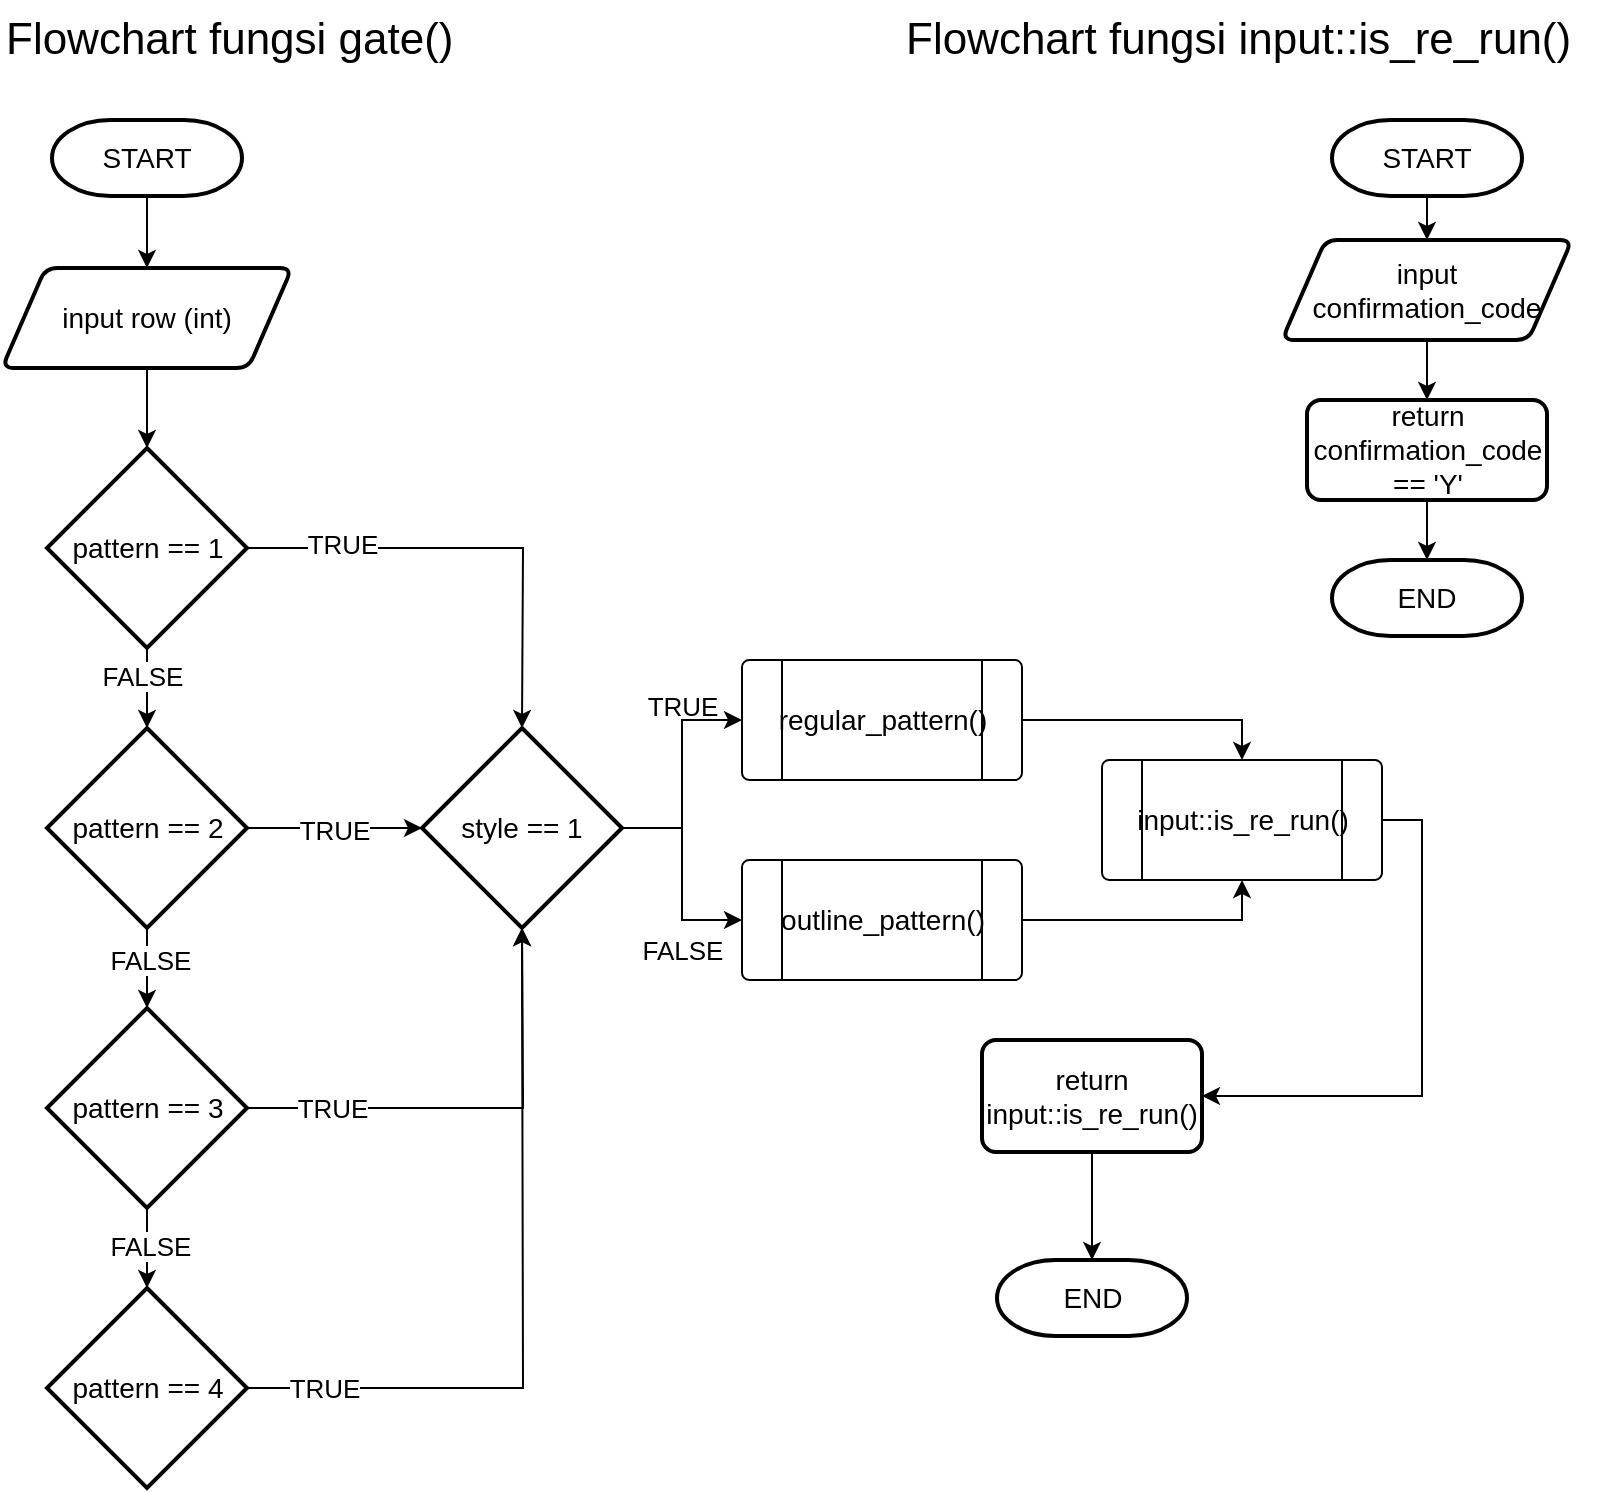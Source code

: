 <mxfile version="24.7.16">
  <diagram name="Page-1" id="6ZqFGu2P1jpvfpjX6isQ">
    <mxGraphModel dx="1050" dy="1680" grid="1" gridSize="10" guides="1" tooltips="1" connect="1" arrows="1" fold="1" page="1" pageScale="1" pageWidth="850" pageHeight="1100" math="0" shadow="0">
      <root>
        <mxCell id="0" />
        <mxCell id="1" parent="0" />
        <mxCell id="J_mNwNZOz4lIq2UNTvre-4" value="" style="edgeStyle=orthogonalEdgeStyle;rounded=0;orthogonalLoop=1;jettySize=auto;html=1;fontSize=14;" parent="1" source="J_mNwNZOz4lIq2UNTvre-1" target="J_mNwNZOz4lIq2UNTvre-3" edge="1">
          <mxGeometry relative="1" as="geometry" />
        </mxCell>
        <mxCell id="J_mNwNZOz4lIq2UNTvre-1" value="START" style="strokeWidth=2;html=1;shape=mxgraph.flowchart.terminator;whiteSpace=wrap;fontSize=14;labelBackgroundColor=none;" parent="1" vertex="1">
          <mxGeometry x="65" y="-1000" width="95" height="38" as="geometry" />
        </mxCell>
        <mxCell id="J_mNwNZOz4lIq2UNTvre-7" value="" style="edgeStyle=orthogonalEdgeStyle;rounded=0;orthogonalLoop=1;jettySize=auto;html=1;fontSize=14;" parent="1" source="J_mNwNZOz4lIq2UNTvre-3" target="J_mNwNZOz4lIq2UNTvre-6" edge="1">
          <mxGeometry relative="1" as="geometry" />
        </mxCell>
        <mxCell id="J_mNwNZOz4lIq2UNTvre-3" value="input row (int)" style="shape=parallelogram;html=1;strokeWidth=2;perimeter=parallelogramPerimeter;whiteSpace=wrap;rounded=1;arcSize=12;size=0.15;fontSize=14;" parent="1" vertex="1">
          <mxGeometry x="40" y="-926" width="145" height="50" as="geometry" />
        </mxCell>
        <mxCell id="J_mNwNZOz4lIq2UNTvre-9" value="" style="edgeStyle=orthogonalEdgeStyle;rounded=0;orthogonalLoop=1;jettySize=auto;html=1;fontSize=14;" parent="1" source="J_mNwNZOz4lIq2UNTvre-6" target="J_mNwNZOz4lIq2UNTvre-8" edge="1">
          <mxGeometry relative="1" as="geometry" />
        </mxCell>
        <mxCell id="J_mNwNZOz4lIq2UNTvre-42" value="&lt;font style=&quot;font-size: 13px;&quot;&gt;FALSE&lt;/font&gt;" style="edgeLabel;html=1;align=center;verticalAlign=middle;resizable=0;points=[];" parent="J_mNwNZOz4lIq2UNTvre-9" vertex="1" connectable="0">
          <mxGeometry x="-0.31" y="-3" relative="1" as="geometry">
            <mxPoint as="offset" />
          </mxGeometry>
        </mxCell>
        <mxCell id="J_mNwNZOz4lIq2UNTvre-6" value="pattern == 1" style="strokeWidth=2;html=1;shape=mxgraph.flowchart.decision;whiteSpace=wrap;fontSize=14;" parent="1" vertex="1">
          <mxGeometry x="62.5" y="-836" width="100" height="100" as="geometry" />
        </mxCell>
        <mxCell id="J_mNwNZOz4lIq2UNTvre-11" value="" style="edgeStyle=orthogonalEdgeStyle;rounded=0;orthogonalLoop=1;jettySize=auto;html=1;fontSize=14;" parent="1" source="J_mNwNZOz4lIq2UNTvre-8" target="J_mNwNZOz4lIq2UNTvre-10" edge="1">
          <mxGeometry relative="1" as="geometry" />
        </mxCell>
        <mxCell id="J_mNwNZOz4lIq2UNTvre-43" value="&lt;font style=&quot;font-size: 13px;&quot;&gt;FALSE&lt;/font&gt;" style="edgeLabel;html=1;align=center;verticalAlign=middle;resizable=0;points=[];" parent="J_mNwNZOz4lIq2UNTvre-11" vertex="1" connectable="0">
          <mxGeometry x="-0.21" y="1" relative="1" as="geometry">
            <mxPoint as="offset" />
          </mxGeometry>
        </mxCell>
        <mxCell id="J_mNwNZOz4lIq2UNTvre-8" value="pattern == 2" style="strokeWidth=2;html=1;shape=mxgraph.flowchart.decision;whiteSpace=wrap;fontSize=14;" parent="1" vertex="1">
          <mxGeometry x="62.5" y="-696" width="100" height="100" as="geometry" />
        </mxCell>
        <mxCell id="J_mNwNZOz4lIq2UNTvre-13" value="" style="edgeStyle=orthogonalEdgeStyle;rounded=0;orthogonalLoop=1;jettySize=auto;html=1;fontSize=14;" parent="1" source="J_mNwNZOz4lIq2UNTvre-10" target="J_mNwNZOz4lIq2UNTvre-12" edge="1">
          <mxGeometry relative="1" as="geometry" />
        </mxCell>
        <mxCell id="J_mNwNZOz4lIq2UNTvre-44" value="&lt;font style=&quot;font-size: 13px;&quot;&gt;FALSE&lt;/font&gt;" style="edgeLabel;html=1;align=center;verticalAlign=middle;resizable=0;points=[];" parent="J_mNwNZOz4lIq2UNTvre-13" vertex="1" connectable="0">
          <mxGeometry x="-0.05" y="1" relative="1" as="geometry">
            <mxPoint as="offset" />
          </mxGeometry>
        </mxCell>
        <mxCell id="J_mNwNZOz4lIq2UNTvre-10" value="pattern == 3" style="strokeWidth=2;html=1;shape=mxgraph.flowchart.decision;whiteSpace=wrap;fontSize=14;" parent="1" vertex="1">
          <mxGeometry x="62.5" y="-556" width="100" height="100" as="geometry" />
        </mxCell>
        <mxCell id="J_mNwNZOz4lIq2UNTvre-26" style="edgeStyle=orthogonalEdgeStyle;rounded=0;orthogonalLoop=1;jettySize=auto;html=1;exitX=1;exitY=0.5;exitDx=0;exitDy=0;exitPerimeter=0;entryX=0.5;entryY=1;entryDx=0;entryDy=0;entryPerimeter=0;fontSize=14;" parent="1" source="J_mNwNZOz4lIq2UNTvre-12" edge="1">
          <mxGeometry relative="1" as="geometry">
            <mxPoint x="300" y="-596" as="targetPoint" />
          </mxGeometry>
        </mxCell>
        <mxCell id="J_mNwNZOz4lIq2UNTvre-41" value="&lt;font style=&quot;font-size: 13px;&quot;&gt;TRUE&lt;/font&gt;" style="edgeLabel;html=1;align=center;verticalAlign=middle;resizable=0;points=[];" parent="J_mNwNZOz4lIq2UNTvre-26" vertex="1" connectable="0">
          <mxGeometry x="-0.808" y="-2" relative="1" as="geometry">
            <mxPoint x="3" y="-2" as="offset" />
          </mxGeometry>
        </mxCell>
        <mxCell id="J_mNwNZOz4lIq2UNTvre-12" value="pattern == 4" style="strokeWidth=2;html=1;shape=mxgraph.flowchart.decision;whiteSpace=wrap;fontSize=14;" parent="1" vertex="1">
          <mxGeometry x="62.5" y="-416" width="100" height="100" as="geometry" />
        </mxCell>
        <mxCell id="J_mNwNZOz4lIq2UNTvre-29" style="edgeStyle=orthogonalEdgeStyle;rounded=0;orthogonalLoop=1;jettySize=auto;html=1;exitX=1;exitY=0.5;exitDx=0;exitDy=0;exitPerimeter=0;entryX=0;entryY=0.5;entryDx=0;entryDy=0;fontSize=14;" parent="1" source="J_mNwNZOz4lIq2UNTvre-22" target="J_mNwNZOz4lIq2UNTvre-27" edge="1">
          <mxGeometry relative="1" as="geometry" />
        </mxCell>
        <mxCell id="J_mNwNZOz4lIq2UNTvre-30" style="edgeStyle=orthogonalEdgeStyle;rounded=0;orthogonalLoop=1;jettySize=auto;html=1;exitX=1;exitY=0.5;exitDx=0;exitDy=0;exitPerimeter=0;entryX=0;entryY=0.5;entryDx=0;entryDy=0;fontSize=14;" parent="1" source="J_mNwNZOz4lIq2UNTvre-22" target="J_mNwNZOz4lIq2UNTvre-28" edge="1">
          <mxGeometry relative="1" as="geometry" />
        </mxCell>
        <mxCell id="J_mNwNZOz4lIq2UNTvre-22" value="style == 1" style="strokeWidth=2;html=1;shape=mxgraph.flowchart.decision;whiteSpace=wrap;fontSize=14;" parent="1" vertex="1">
          <mxGeometry x="250" y="-696" width="100" height="100" as="geometry" />
        </mxCell>
        <mxCell id="J_mNwNZOz4lIq2UNTvre-23" style="edgeStyle=orthogonalEdgeStyle;rounded=0;orthogonalLoop=1;jettySize=auto;html=1;exitX=1;exitY=0.5;exitDx=0;exitDy=0;exitPerimeter=0;entryX=0.5;entryY=0;entryDx=0;entryDy=0;entryPerimeter=0;fontSize=14;" parent="1" source="J_mNwNZOz4lIq2UNTvre-6" edge="1">
          <mxGeometry relative="1" as="geometry">
            <mxPoint x="300" y="-696" as="targetPoint" />
          </mxGeometry>
        </mxCell>
        <mxCell id="J_mNwNZOz4lIq2UNTvre-38" value="&lt;font style=&quot;font-size: 13px;&quot;&gt;TRUE&lt;/font&gt;" style="edgeLabel;html=1;align=center;verticalAlign=middle;resizable=0;points=[];" parent="J_mNwNZOz4lIq2UNTvre-23" vertex="1" connectable="0">
          <mxGeometry x="-0.584" y="2" relative="1" as="geometry">
            <mxPoint as="offset" />
          </mxGeometry>
        </mxCell>
        <mxCell id="J_mNwNZOz4lIq2UNTvre-24" style="edgeStyle=orthogonalEdgeStyle;rounded=0;orthogonalLoop=1;jettySize=auto;html=1;exitX=1;exitY=0.5;exitDx=0;exitDy=0;exitPerimeter=0;entryX=0;entryY=0.5;entryDx=0;entryDy=0;entryPerimeter=0;fontSize=14;" parent="1" source="J_mNwNZOz4lIq2UNTvre-8" edge="1">
          <mxGeometry relative="1" as="geometry">
            <mxPoint x="250" y="-646" as="targetPoint" />
          </mxGeometry>
        </mxCell>
        <mxCell id="J_mNwNZOz4lIq2UNTvre-39" value="&lt;font style=&quot;font-size: 13px;&quot;&gt;TRUE&lt;/font&gt;" style="edgeLabel;html=1;align=center;verticalAlign=middle;resizable=0;points=[];" parent="J_mNwNZOz4lIq2UNTvre-24" vertex="1" connectable="0">
          <mxGeometry x="-0.01" y="-1" relative="1" as="geometry">
            <mxPoint as="offset" />
          </mxGeometry>
        </mxCell>
        <mxCell id="J_mNwNZOz4lIq2UNTvre-25" style="edgeStyle=orthogonalEdgeStyle;rounded=0;orthogonalLoop=1;jettySize=auto;html=1;exitX=1;exitY=0.5;exitDx=0;exitDy=0;exitPerimeter=0;entryX=0.5;entryY=1;entryDx=0;entryDy=0;entryPerimeter=0;fontSize=14;" parent="1" source="J_mNwNZOz4lIq2UNTvre-10" edge="1">
          <mxGeometry relative="1" as="geometry">
            <mxPoint x="300" y="-596" as="targetPoint" />
          </mxGeometry>
        </mxCell>
        <mxCell id="J_mNwNZOz4lIq2UNTvre-40" value="&lt;font style=&quot;font-size: 13px;&quot;&gt;TRUE&lt;/font&gt;" style="edgeLabel;html=1;align=center;verticalAlign=middle;resizable=0;points=[];" parent="J_mNwNZOz4lIq2UNTvre-25" vertex="1" connectable="0">
          <mxGeometry x="-0.628" relative="1" as="geometry">
            <mxPoint as="offset" />
          </mxGeometry>
        </mxCell>
        <mxCell id="J_mNwNZOz4lIq2UNTvre-32" style="edgeStyle=orthogonalEdgeStyle;rounded=0;orthogonalLoop=1;jettySize=auto;html=1;exitX=1;exitY=0.5;exitDx=0;exitDy=0;entryX=0.5;entryY=0;entryDx=0;entryDy=0;fontSize=14;" parent="1" source="J_mNwNZOz4lIq2UNTvre-27" target="J_mNwNZOz4lIq2UNTvre-31" edge="1">
          <mxGeometry relative="1" as="geometry" />
        </mxCell>
        <mxCell id="J_mNwNZOz4lIq2UNTvre-27" value="regular_pattern()" style="verticalLabelPosition=middle;verticalAlign=middle;html=1;shape=process;whiteSpace=wrap;rounded=1;size=0.14;arcSize=6;labelPosition=center;align=center;fontSize=14;" parent="1" vertex="1">
          <mxGeometry x="410" y="-730" width="140" height="60" as="geometry" />
        </mxCell>
        <mxCell id="J_mNwNZOz4lIq2UNTvre-33" style="edgeStyle=orthogonalEdgeStyle;rounded=0;orthogonalLoop=1;jettySize=auto;html=1;exitX=1;exitY=0.5;exitDx=0;exitDy=0;entryX=0.5;entryY=1;entryDx=0;entryDy=0;fontSize=14;" parent="1" source="J_mNwNZOz4lIq2UNTvre-28" target="J_mNwNZOz4lIq2UNTvre-31" edge="1">
          <mxGeometry relative="1" as="geometry" />
        </mxCell>
        <mxCell id="J_mNwNZOz4lIq2UNTvre-28" value="outline_pattern()" style="verticalLabelPosition=middle;verticalAlign=middle;html=1;shape=process;whiteSpace=wrap;rounded=1;size=0.14;arcSize=6;labelPosition=center;align=center;fontSize=14;" parent="1" vertex="1">
          <mxGeometry x="410" y="-630" width="140" height="60" as="geometry" />
        </mxCell>
        <mxCell id="J_mNwNZOz4lIq2UNTvre-35" style="edgeStyle=orthogonalEdgeStyle;rounded=0;orthogonalLoop=1;jettySize=auto;html=1;exitX=1;exitY=0.5;exitDx=0;exitDy=0;entryX=1;entryY=0.5;entryDx=0;entryDy=0;fontSize=14;" parent="1" source="J_mNwNZOz4lIq2UNTvre-31" target="J_mNwNZOz4lIq2UNTvre-34" edge="1">
          <mxGeometry relative="1" as="geometry" />
        </mxCell>
        <mxCell id="J_mNwNZOz4lIq2UNTvre-31" value="input::is_re_run()" style="verticalLabelPosition=middle;verticalAlign=middle;html=1;shape=process;whiteSpace=wrap;rounded=1;size=0.14;arcSize=6;labelPosition=center;align=center;fontSize=14;" parent="1" vertex="1">
          <mxGeometry x="590" y="-680" width="140" height="60" as="geometry" />
        </mxCell>
        <mxCell id="J_mNwNZOz4lIq2UNTvre-37" value="" style="edgeStyle=orthogonalEdgeStyle;rounded=0;orthogonalLoop=1;jettySize=auto;html=1;fontSize=14;" parent="1" source="J_mNwNZOz4lIq2UNTvre-34" target="J_mNwNZOz4lIq2UNTvre-36" edge="1">
          <mxGeometry relative="1" as="geometry" />
        </mxCell>
        <mxCell id="J_mNwNZOz4lIq2UNTvre-34" value="return&lt;div&gt;input::is_re_run()&lt;br&gt;&lt;/div&gt;" style="rounded=1;whiteSpace=wrap;html=1;absoluteArcSize=1;arcSize=14;strokeWidth=2;fontSize=14;" parent="1" vertex="1">
          <mxGeometry x="530" y="-540" width="110" height="56" as="geometry" />
        </mxCell>
        <mxCell id="J_mNwNZOz4lIq2UNTvre-36" value="END" style="strokeWidth=2;html=1;shape=mxgraph.flowchart.terminator;whiteSpace=wrap;fontSize=14;labelBackgroundColor=none;" parent="1" vertex="1">
          <mxGeometry x="537.5" y="-430" width="95" height="38" as="geometry" />
        </mxCell>
        <mxCell id="J_mNwNZOz4lIq2UNTvre-45" value="&lt;span style=&quot;font-size: 13px;&quot;&gt;TRUE&lt;/span&gt;" style="text;html=1;align=center;verticalAlign=middle;resizable=0;points=[];autosize=1;strokeColor=none;fillColor=none;" parent="1" vertex="1">
          <mxGeometry x="350" y="-722" width="60" height="30" as="geometry" />
        </mxCell>
        <mxCell id="J_mNwNZOz4lIq2UNTvre-46" value="&lt;span style=&quot;font-size: 13px;&quot;&gt;FALSE&lt;/span&gt;" style="text;html=1;align=center;verticalAlign=middle;resizable=0;points=[];autosize=1;strokeColor=none;fillColor=none;" parent="1" vertex="1">
          <mxGeometry x="350" y="-600" width="60" height="30" as="geometry" />
        </mxCell>
        <mxCell id="w4t0bv17mVDYncdjTQOJ-3" value="" style="edgeStyle=orthogonalEdgeStyle;rounded=0;orthogonalLoop=1;jettySize=auto;html=1;" parent="1" source="w4t0bv17mVDYncdjTQOJ-1" target="w4t0bv17mVDYncdjTQOJ-2" edge="1">
          <mxGeometry relative="1" as="geometry" />
        </mxCell>
        <mxCell id="w4t0bv17mVDYncdjTQOJ-1" value="START" style="strokeWidth=2;html=1;shape=mxgraph.flowchart.terminator;whiteSpace=wrap;fontSize=14;labelBackgroundColor=none;" parent="1" vertex="1">
          <mxGeometry x="705" y="-1000" width="95" height="38" as="geometry" />
        </mxCell>
        <mxCell id="w4t0bv17mVDYncdjTQOJ-6" value="" style="edgeStyle=orthogonalEdgeStyle;rounded=0;orthogonalLoop=1;jettySize=auto;html=1;" parent="1" source="w4t0bv17mVDYncdjTQOJ-2" target="w4t0bv17mVDYncdjTQOJ-5" edge="1">
          <mxGeometry relative="1" as="geometry" />
        </mxCell>
        <mxCell id="w4t0bv17mVDYncdjTQOJ-2" value="input&lt;div&gt;confirmation_code&lt;/div&gt;" style="shape=parallelogram;html=1;strokeWidth=2;perimeter=parallelogramPerimeter;whiteSpace=wrap;rounded=1;arcSize=12;size=0.15;fontSize=14;" parent="1" vertex="1">
          <mxGeometry x="680" y="-940" width="145" height="50" as="geometry" />
        </mxCell>
        <mxCell id="w4t0bv17mVDYncdjTQOJ-8" value="" style="edgeStyle=orthogonalEdgeStyle;rounded=0;orthogonalLoop=1;jettySize=auto;html=1;" parent="1" source="w4t0bv17mVDYncdjTQOJ-5" target="w4t0bv17mVDYncdjTQOJ-7" edge="1">
          <mxGeometry relative="1" as="geometry" />
        </mxCell>
        <mxCell id="w4t0bv17mVDYncdjTQOJ-5" value="return confirmation_code == &#39;Y&#39;" style="rounded=1;whiteSpace=wrap;html=1;absoluteArcSize=1;arcSize=14;strokeWidth=2;fontSize=14;" parent="1" vertex="1">
          <mxGeometry x="692.5" y="-860" width="120" height="50" as="geometry" />
        </mxCell>
        <mxCell id="w4t0bv17mVDYncdjTQOJ-7" value="END" style="strokeWidth=2;html=1;shape=mxgraph.flowchart.terminator;whiteSpace=wrap;fontSize=14;labelBackgroundColor=none;" parent="1" vertex="1">
          <mxGeometry x="705" y="-780" width="95" height="38" as="geometry" />
        </mxCell>
        <mxCell id="w4t0bv17mVDYncdjTQOJ-9" value="&lt;font style=&quot;font-size: 22px;&quot;&gt;Flowchart fungsi gate()&lt;/font&gt;" style="text;html=1;align=left;verticalAlign=middle;resizable=0;points=[];autosize=1;strokeColor=none;fillColor=none;" parent="1" vertex="1">
          <mxGeometry x="40" y="-1060" width="250" height="40" as="geometry" />
        </mxCell>
        <mxCell id="w4t0bv17mVDYncdjTQOJ-10" value="&lt;font style=&quot;font-size: 22px;&quot;&gt;Flowchart fungsi input::is_re_run()&lt;/font&gt;" style="text;html=1;align=left;verticalAlign=middle;resizable=0;points=[];autosize=1;strokeColor=none;fillColor=none;" parent="1" vertex="1">
          <mxGeometry x="490" y="-1060" width="360" height="40" as="geometry" />
        </mxCell>
      </root>
    </mxGraphModel>
  </diagram>
</mxfile>

